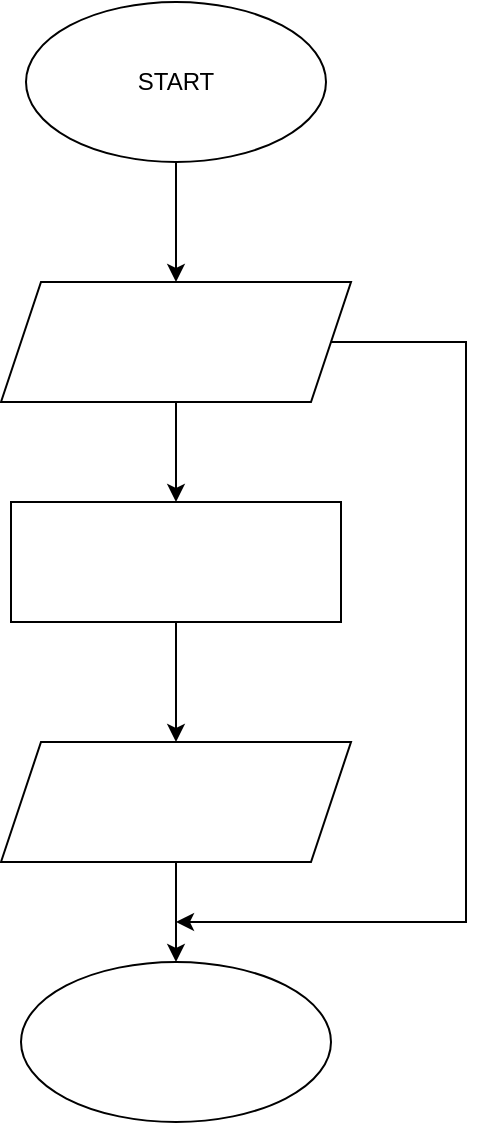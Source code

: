 <mxfile version="15.1.1" type="device"><diagram id="QC_LAqyySG_r0IoCQw5n" name="Page-1"><mxGraphModel dx="1038" dy="617" grid="1" gridSize="10" guides="1" tooltips="1" connect="1" arrows="1" fold="1" page="1" pageScale="1" pageWidth="827" pageHeight="1169" math="0" shadow="0"><root><mxCell id="0"/><mxCell id="1" parent="0"/><mxCell id="sbDQu_ZForwnWhic0ix3-3" style="edgeStyle=orthogonalEdgeStyle;rounded=0;orthogonalLoop=1;jettySize=auto;html=1;exitX=0.5;exitY=1;exitDx=0;exitDy=0;" edge="1" parent="1" source="sbDQu_ZForwnWhic0ix3-1"><mxGeometry relative="1" as="geometry"><mxPoint x="435" y="140" as="targetPoint"/></mxGeometry></mxCell><mxCell id="sbDQu_ZForwnWhic0ix3-1" value="START" style="ellipse;whiteSpace=wrap;html=1;" vertex="1" parent="1"><mxGeometry x="360" width="150" height="80" as="geometry"/></mxCell><mxCell id="sbDQu_ZForwnWhic0ix3-5" style="edgeStyle=orthogonalEdgeStyle;rounded=0;orthogonalLoop=1;jettySize=auto;html=1;" edge="1" parent="1" source="sbDQu_ZForwnWhic0ix3-4" target="sbDQu_ZForwnWhic0ix3-6"><mxGeometry relative="1" as="geometry"><mxPoint x="435" y="260" as="targetPoint"/></mxGeometry></mxCell><mxCell id="sbDQu_ZForwnWhic0ix3-11" style="edgeStyle=orthogonalEdgeStyle;rounded=0;orthogonalLoop=1;jettySize=auto;html=1;" edge="1" parent="1" source="sbDQu_ZForwnWhic0ix3-4"><mxGeometry relative="1" as="geometry"><mxPoint x="435" y="460" as="targetPoint"/><Array as="points"><mxPoint x="580" y="170"/><mxPoint x="580" y="460"/></Array></mxGeometry></mxCell><mxCell id="sbDQu_ZForwnWhic0ix3-4" value="" style="shape=parallelogram;perimeter=parallelogramPerimeter;whiteSpace=wrap;html=1;fixedSize=1;" vertex="1" parent="1"><mxGeometry x="347.5" y="140" width="175" height="60" as="geometry"/></mxCell><mxCell id="sbDQu_ZForwnWhic0ix3-8" style="edgeStyle=orthogonalEdgeStyle;rounded=0;orthogonalLoop=1;jettySize=auto;html=1;entryX=0.5;entryY=0;entryDx=0;entryDy=0;" edge="1" parent="1" source="sbDQu_ZForwnWhic0ix3-6" target="sbDQu_ZForwnWhic0ix3-7"><mxGeometry relative="1" as="geometry"/></mxCell><mxCell id="sbDQu_ZForwnWhic0ix3-6" value="" style="rounded=0;whiteSpace=wrap;html=1;" vertex="1" parent="1"><mxGeometry x="352.5" y="250" width="165" height="60" as="geometry"/></mxCell><mxCell id="sbDQu_ZForwnWhic0ix3-9" style="edgeStyle=orthogonalEdgeStyle;rounded=0;orthogonalLoop=1;jettySize=auto;html=1;" edge="1" parent="1" source="sbDQu_ZForwnWhic0ix3-7" target="sbDQu_ZForwnWhic0ix3-10"><mxGeometry relative="1" as="geometry"><mxPoint x="435" y="480" as="targetPoint"/></mxGeometry></mxCell><mxCell id="sbDQu_ZForwnWhic0ix3-7" value="" style="shape=parallelogram;perimeter=parallelogramPerimeter;whiteSpace=wrap;html=1;fixedSize=1;" vertex="1" parent="1"><mxGeometry x="347.5" y="370" width="175" height="60" as="geometry"/></mxCell><mxCell id="sbDQu_ZForwnWhic0ix3-10" value="" style="ellipse;whiteSpace=wrap;html=1;" vertex="1" parent="1"><mxGeometry x="357.5" y="480" width="155" height="80" as="geometry"/></mxCell></root></mxGraphModel></diagram></mxfile>